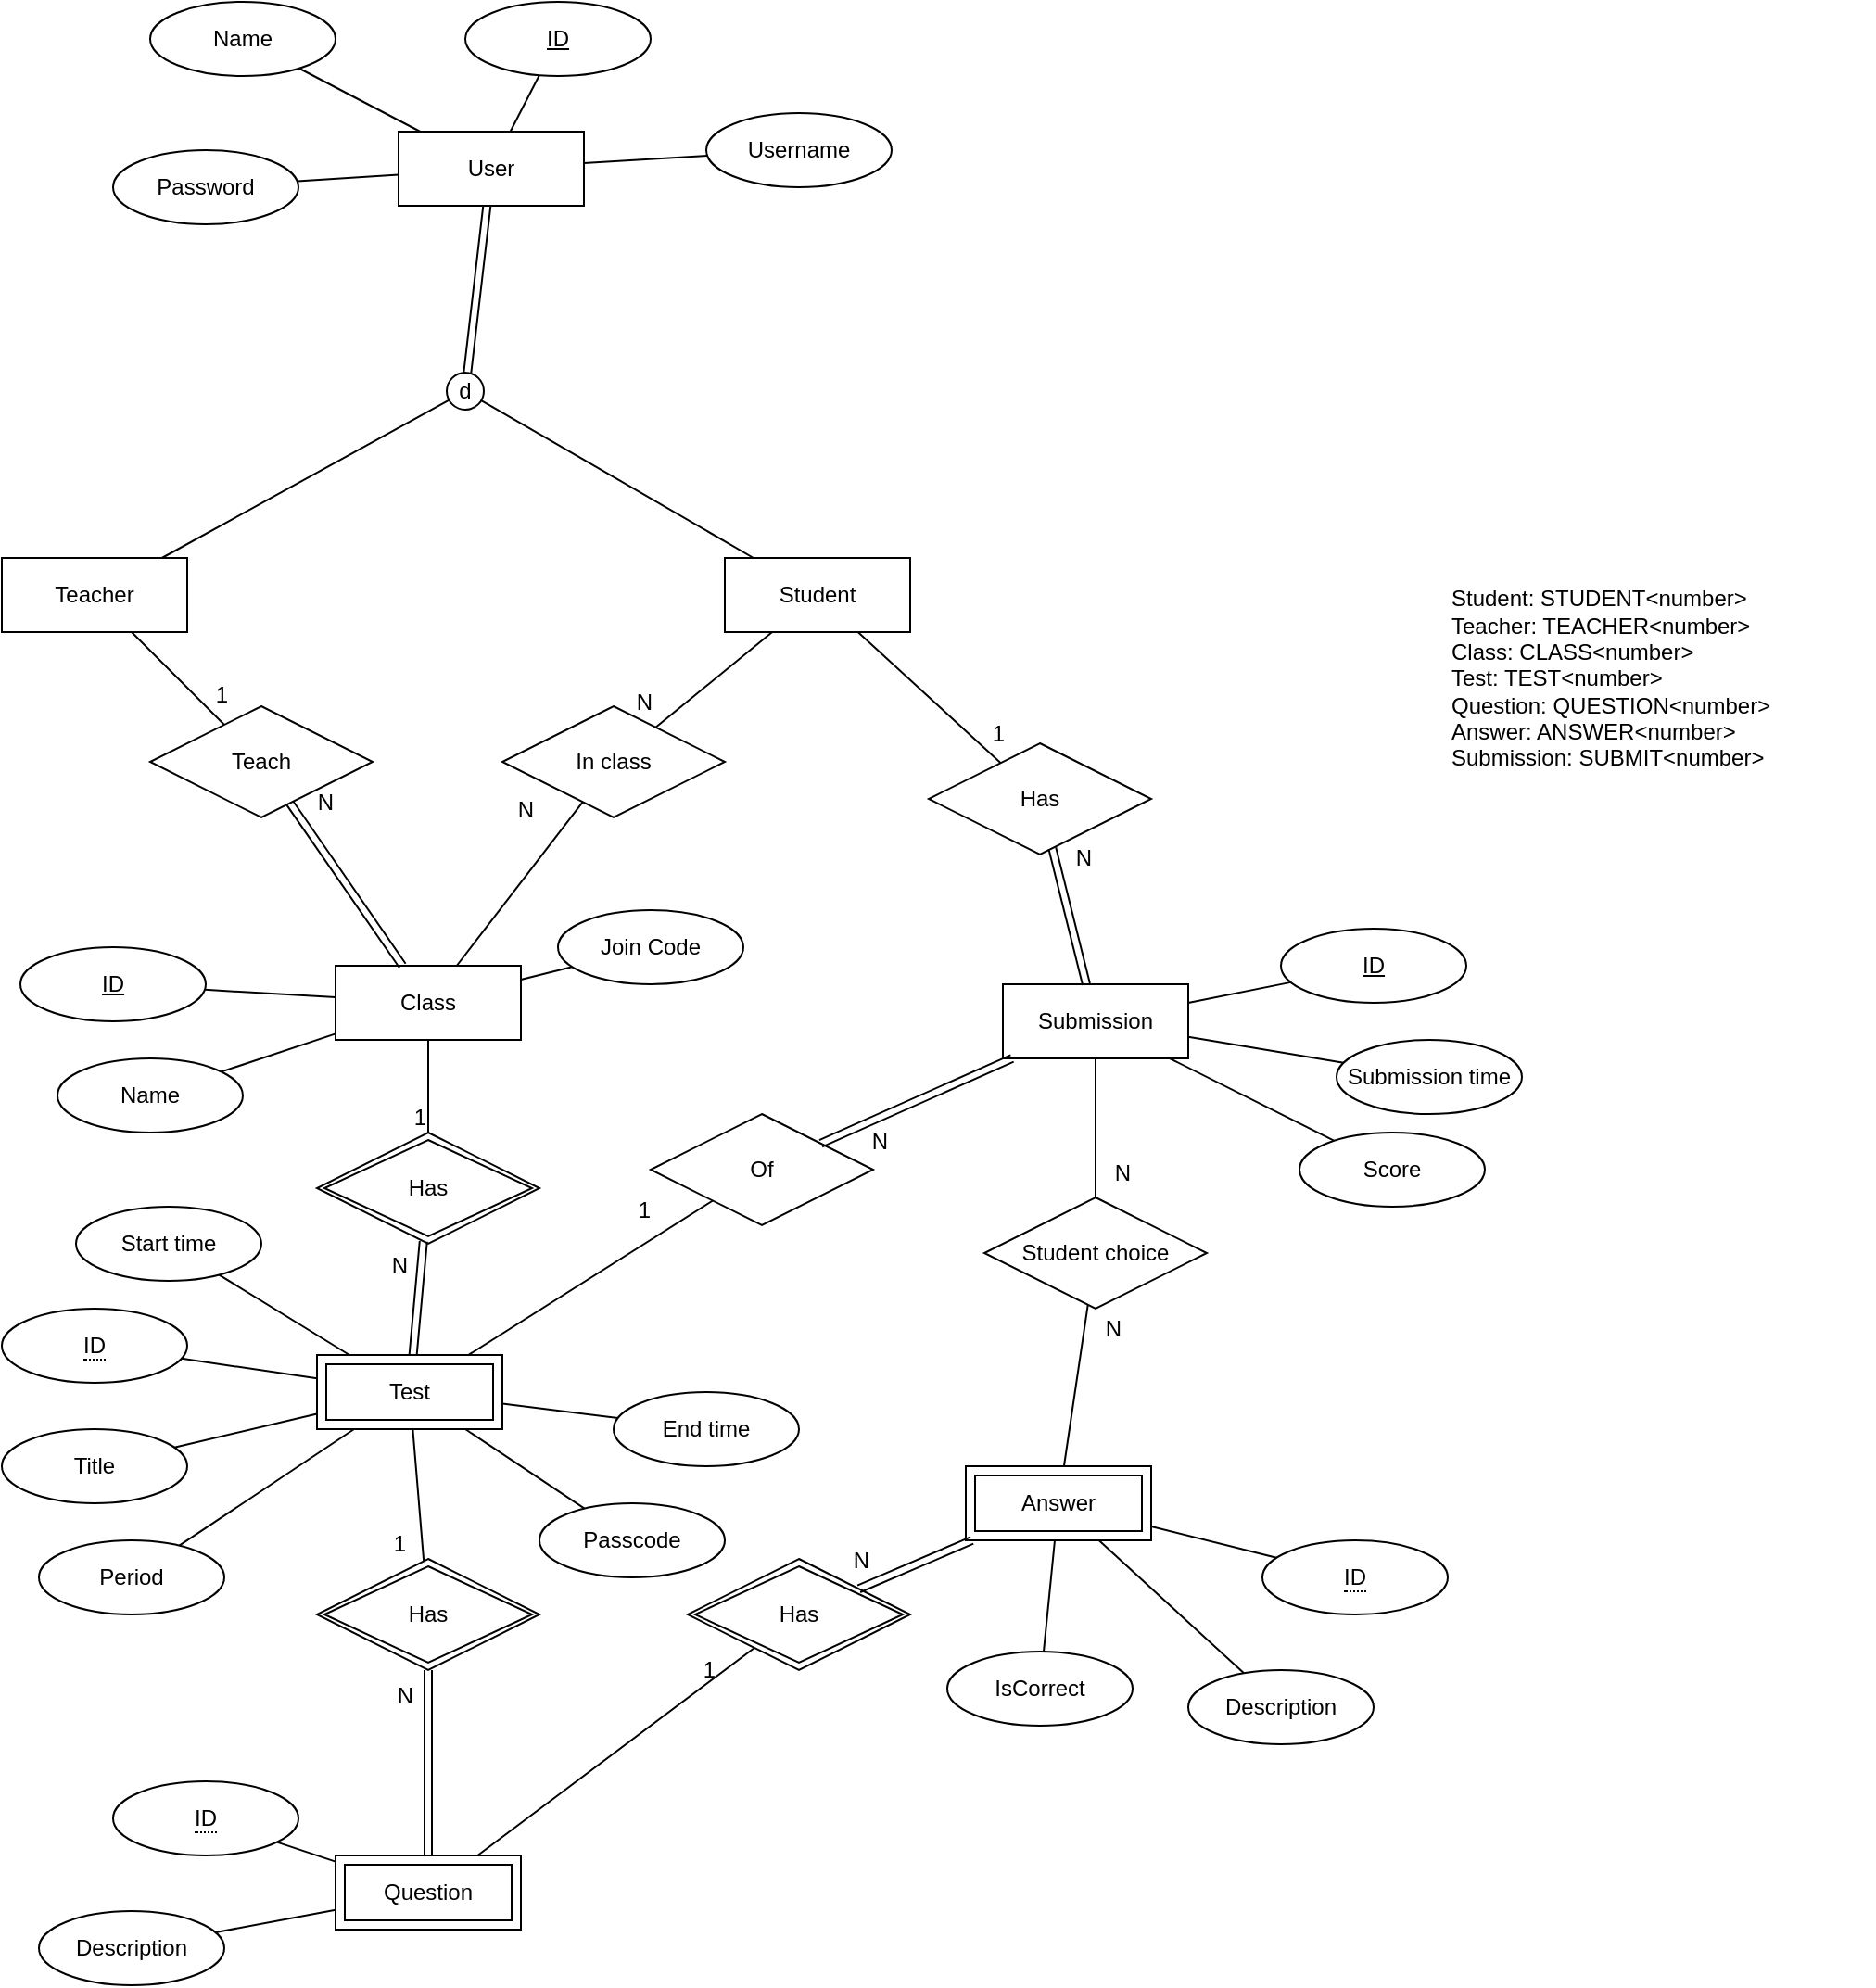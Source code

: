<mxfile version="22.1.0" type="google">
  <diagram name="Page-1" id="liRkgBR97R6HZM2QQmZx">
    <mxGraphModel grid="1" page="1" gridSize="10" guides="1" tooltips="1" connect="1" arrows="1" fold="1" pageScale="1" pageWidth="827" pageHeight="1169" math="0" shadow="0">
      <root>
        <mxCell id="0" />
        <mxCell id="1" parent="0" />
        <mxCell id="hGEJ_rP9lvM_vHhC3qoH-1" value="Teacher" style="whiteSpace=wrap;html=1;align=center;" vertex="1" parent="1">
          <mxGeometry x="100" y="160" width="100" height="40" as="geometry" />
        </mxCell>
        <mxCell id="hGEJ_rP9lvM_vHhC3qoH-2" value="Student" style="whiteSpace=wrap;html=1;align=center;" vertex="1" parent="1">
          <mxGeometry x="490" y="160" width="100" height="40" as="geometry" />
        </mxCell>
        <mxCell id="hGEJ_rP9lvM_vHhC3qoH-3" value="Class" style="whiteSpace=wrap;html=1;align=center;" vertex="1" parent="1">
          <mxGeometry x="280" y="380" width="100" height="40" as="geometry" />
        </mxCell>
        <mxCell id="hGEJ_rP9lvM_vHhC3qoH-4" value="Test" style="shape=ext;margin=3;double=1;whiteSpace=wrap;html=1;align=center;" vertex="1" parent="1">
          <mxGeometry x="270" y="590" width="100" height="40" as="geometry" />
        </mxCell>
        <mxCell id="hGEJ_rP9lvM_vHhC3qoH-5" value="Question" style="shape=ext;margin=3;double=1;whiteSpace=wrap;html=1;align=center;" vertex="1" parent="1">
          <mxGeometry x="280" y="860" width="100" height="40" as="geometry" />
        </mxCell>
        <mxCell id="hGEJ_rP9lvM_vHhC3qoH-6" value="Answer" style="shape=ext;margin=3;double=1;whiteSpace=wrap;html=1;align=center;" vertex="1" parent="1">
          <mxGeometry x="620" y="650" width="100" height="40" as="geometry" />
        </mxCell>
        <mxCell id="hGEJ_rP9lvM_vHhC3qoH-9" value="Has" style="shape=rhombus;double=1;perimeter=rhombusPerimeter;whiteSpace=wrap;html=1;align=center;" vertex="1" parent="1">
          <mxGeometry x="270" y="470" width="120" height="60" as="geometry" />
        </mxCell>
        <mxCell id="hGEJ_rP9lvM_vHhC3qoH-12" value="" style="shape=link;html=1;rounded=0;" edge="1" parent="1" source="hGEJ_rP9lvM_vHhC3qoH-4" target="hGEJ_rP9lvM_vHhC3qoH-9">
          <mxGeometry relative="1" as="geometry">
            <mxPoint x="300" y="540" as="sourcePoint" />
            <mxPoint x="460" y="540" as="targetPoint" />
          </mxGeometry>
        </mxCell>
        <mxCell id="hGEJ_rP9lvM_vHhC3qoH-13" value="N" style="resizable=0;html=1;whiteSpace=wrap;align=right;verticalAlign=bottom;" connectable="0" vertex="1" parent="hGEJ_rP9lvM_vHhC3qoH-12">
          <mxGeometry x="1" relative="1" as="geometry">
            <mxPoint x="-7" y="22" as="offset" />
          </mxGeometry>
        </mxCell>
        <mxCell id="hGEJ_rP9lvM_vHhC3qoH-14" value="Has" style="shape=rhombus;double=1;perimeter=rhombusPerimeter;whiteSpace=wrap;html=1;align=center;" vertex="1" parent="1">
          <mxGeometry x="270" y="700" width="120" height="60" as="geometry" />
        </mxCell>
        <mxCell id="hGEJ_rP9lvM_vHhC3qoH-15" value="" style="shape=link;html=1;rounded=0;" edge="1" parent="1" source="hGEJ_rP9lvM_vHhC3qoH-5" target="hGEJ_rP9lvM_vHhC3qoH-14">
          <mxGeometry relative="1" as="geometry">
            <mxPoint x="332" y="600" as="sourcePoint" />
            <mxPoint x="337" y="539" as="targetPoint" />
          </mxGeometry>
        </mxCell>
        <mxCell id="hGEJ_rP9lvM_vHhC3qoH-16" value="N" style="resizable=0;html=1;whiteSpace=wrap;align=right;verticalAlign=bottom;" connectable="0" vertex="1" parent="hGEJ_rP9lvM_vHhC3qoH-15">
          <mxGeometry x="1" relative="1" as="geometry">
            <mxPoint x="-7" y="22" as="offset" />
          </mxGeometry>
        </mxCell>
        <mxCell id="hGEJ_rP9lvM_vHhC3qoH-17" value="" style="endArrow=none;html=1;rounded=0;" edge="1" parent="1" source="hGEJ_rP9lvM_vHhC3qoH-3" target="hGEJ_rP9lvM_vHhC3qoH-9">
          <mxGeometry relative="1" as="geometry">
            <mxPoint x="300" y="540" as="sourcePoint" />
            <mxPoint x="460" y="540" as="targetPoint" />
          </mxGeometry>
        </mxCell>
        <mxCell id="hGEJ_rP9lvM_vHhC3qoH-18" value="1" style="resizable=0;html=1;whiteSpace=wrap;align=right;verticalAlign=bottom;" connectable="0" vertex="1" parent="hGEJ_rP9lvM_vHhC3qoH-17">
          <mxGeometry x="1" relative="1" as="geometry" />
        </mxCell>
        <mxCell id="hGEJ_rP9lvM_vHhC3qoH-19" value="" style="endArrow=none;html=1;rounded=0;" edge="1" parent="1" source="hGEJ_rP9lvM_vHhC3qoH-4" target="hGEJ_rP9lvM_vHhC3qoH-14">
          <mxGeometry relative="1" as="geometry">
            <mxPoint x="340" y="430" as="sourcePoint" />
            <mxPoint x="340" y="480" as="targetPoint" />
          </mxGeometry>
        </mxCell>
        <mxCell id="hGEJ_rP9lvM_vHhC3qoH-20" value="1" style="resizable=0;html=1;whiteSpace=wrap;align=right;verticalAlign=bottom;" connectable="0" vertex="1" parent="hGEJ_rP9lvM_vHhC3qoH-19">
          <mxGeometry x="1" relative="1" as="geometry">
            <mxPoint x="-8" y="-1" as="offset" />
          </mxGeometry>
        </mxCell>
        <mxCell id="hGEJ_rP9lvM_vHhC3qoH-21" value="Has" style="shape=rhombus;double=1;perimeter=rhombusPerimeter;whiteSpace=wrap;html=1;align=center;" vertex="1" parent="1">
          <mxGeometry x="470" y="700" width="120" height="60" as="geometry" />
        </mxCell>
        <mxCell id="hGEJ_rP9lvM_vHhC3qoH-22" value="" style="endArrow=none;html=1;rounded=0;" edge="1" parent="1" source="hGEJ_rP9lvM_vHhC3qoH-5" target="hGEJ_rP9lvM_vHhC3qoH-21">
          <mxGeometry relative="1" as="geometry">
            <mxPoint x="332" y="640" as="sourcePoint" />
            <mxPoint x="338" y="711" as="targetPoint" />
          </mxGeometry>
        </mxCell>
        <mxCell id="hGEJ_rP9lvM_vHhC3qoH-23" value="1" style="resizable=0;html=1;whiteSpace=wrap;align=right;verticalAlign=bottom;" connectable="0" vertex="1" parent="hGEJ_rP9lvM_vHhC3qoH-22">
          <mxGeometry x="1" relative="1" as="geometry">
            <mxPoint x="-19" y="20" as="offset" />
          </mxGeometry>
        </mxCell>
        <mxCell id="hGEJ_rP9lvM_vHhC3qoH-24" value="" style="shape=link;html=1;rounded=0;" edge="1" parent="1" source="hGEJ_rP9lvM_vHhC3qoH-6" target="hGEJ_rP9lvM_vHhC3qoH-21">
          <mxGeometry relative="1" as="geometry">
            <mxPoint x="340" y="870" as="sourcePoint" />
            <mxPoint x="340" y="770" as="targetPoint" />
          </mxGeometry>
        </mxCell>
        <mxCell id="hGEJ_rP9lvM_vHhC3qoH-25" value="N" style="resizable=0;html=1;whiteSpace=wrap;align=right;verticalAlign=bottom;" connectable="0" vertex="1" parent="hGEJ_rP9lvM_vHhC3qoH-24">
          <mxGeometry x="1" relative="1" as="geometry">
            <mxPoint x="7" y="-7" as="offset" />
          </mxGeometry>
        </mxCell>
        <mxCell id="hGEJ_rP9lvM_vHhC3qoH-26" value="&lt;span style=&quot;border-bottom: 1px dotted&quot;&gt;ID&lt;/span&gt;" style="ellipse;whiteSpace=wrap;html=1;align=center;" vertex="1" parent="1">
          <mxGeometry x="780" y="690" width="100" height="40" as="geometry" />
        </mxCell>
        <mxCell id="hGEJ_rP9lvM_vHhC3qoH-27" value="Description" style="ellipse;whiteSpace=wrap;html=1;align=center;" vertex="1" parent="1">
          <mxGeometry x="740" y="760" width="100" height="40" as="geometry" />
        </mxCell>
        <mxCell id="hGEJ_rP9lvM_vHhC3qoH-28" value="IsCorrect" style="ellipse;whiteSpace=wrap;html=1;align=center;" vertex="1" parent="1">
          <mxGeometry x="610" y="750" width="100" height="40" as="geometry" />
        </mxCell>
        <mxCell id="hGEJ_rP9lvM_vHhC3qoH-30" value="" style="endArrow=none;html=1;rounded=0;" edge="1" parent="1" source="hGEJ_rP9lvM_vHhC3qoH-6" target="hGEJ_rP9lvM_vHhC3qoH-26">
          <mxGeometry width="50" height="50" relative="1" as="geometry">
            <mxPoint x="577.33" y="675.22" as="sourcePoint" />
            <mxPoint x="620.003" y="560.004" as="targetPoint" />
          </mxGeometry>
        </mxCell>
        <mxCell id="hGEJ_rP9lvM_vHhC3qoH-31" value="" style="endArrow=none;html=1;rounded=0;" edge="1" parent="1" source="hGEJ_rP9lvM_vHhC3qoH-6" target="hGEJ_rP9lvM_vHhC3qoH-27">
          <mxGeometry width="50" height="50" relative="1" as="geometry">
            <mxPoint x="669" y="660" as="sourcePoint" />
            <mxPoint x="631" y="594" as="targetPoint" />
          </mxGeometry>
        </mxCell>
        <mxCell id="hGEJ_rP9lvM_vHhC3qoH-32" value="" style="endArrow=none;html=1;rounded=0;" edge="1" parent="1" source="hGEJ_rP9lvM_vHhC3qoH-6" target="hGEJ_rP9lvM_vHhC3qoH-28">
          <mxGeometry width="50" height="50" relative="1" as="geometry">
            <mxPoint x="693" y="660" as="sourcePoint" />
            <mxPoint x="727" y="609" as="targetPoint" />
          </mxGeometry>
        </mxCell>
        <mxCell id="hGEJ_rP9lvM_vHhC3qoH-33" value="&lt;span style=&quot;border-bottom: 1px dotted&quot;&gt;ID&lt;/span&gt;" style="ellipse;whiteSpace=wrap;html=1;align=center;" vertex="1" parent="1">
          <mxGeometry x="160" y="820" width="100" height="40" as="geometry" />
        </mxCell>
        <mxCell id="hGEJ_rP9lvM_vHhC3qoH-34" value="Description" style="ellipse;whiteSpace=wrap;html=1;align=center;" vertex="1" parent="1">
          <mxGeometry x="120" y="890" width="100" height="40" as="geometry" />
        </mxCell>
        <mxCell id="hGEJ_rP9lvM_vHhC3qoH-35" value="" style="endArrow=none;html=1;rounded=0;" edge="1" parent="1" source="hGEJ_rP9lvM_vHhC3qoH-5" target="hGEJ_rP9lvM_vHhC3qoH-34">
          <mxGeometry width="50" height="50" relative="1" as="geometry">
            <mxPoint x="669" y="660" as="sourcePoint" />
            <mxPoint x="631" y="594" as="targetPoint" />
          </mxGeometry>
        </mxCell>
        <mxCell id="hGEJ_rP9lvM_vHhC3qoH-36" value="" style="endArrow=none;html=1;rounded=0;" edge="1" parent="1" source="hGEJ_rP9lvM_vHhC3qoH-5" target="hGEJ_rP9lvM_vHhC3qoH-33">
          <mxGeometry width="50" height="50" relative="1" as="geometry">
            <mxPoint x="290" y="899" as="sourcePoint" />
            <mxPoint x="225" y="912" as="targetPoint" />
          </mxGeometry>
        </mxCell>
        <mxCell id="hGEJ_rP9lvM_vHhC3qoH-38" value="Title" style="ellipse;whiteSpace=wrap;html=1;align=center;" vertex="1" parent="1">
          <mxGeometry x="100" y="630" width="100" height="40" as="geometry" />
        </mxCell>
        <mxCell id="hGEJ_rP9lvM_vHhC3qoH-39" value="&lt;span style=&quot;border-bottom: 1px dotted&quot;&gt;ID&lt;/span&gt;" style="ellipse;whiteSpace=wrap;html=1;align=center;" vertex="1" parent="1">
          <mxGeometry x="100" y="565" width="100" height="40" as="geometry" />
        </mxCell>
        <mxCell id="hGEJ_rP9lvM_vHhC3qoH-41" value="" style="endArrow=none;html=1;rounded=0;" edge="1" parent="1" source="hGEJ_rP9lvM_vHhC3qoH-4" target="hGEJ_rP9lvM_vHhC3qoH-38">
          <mxGeometry width="50" height="50" relative="1" as="geometry">
            <mxPoint x="290" y="873" as="sourcePoint" />
            <mxPoint x="258" y="863" as="targetPoint" />
          </mxGeometry>
        </mxCell>
        <mxCell id="hGEJ_rP9lvM_vHhC3qoH-42" value="" style="endArrow=none;html=1;rounded=0;" edge="1" parent="1" source="hGEJ_rP9lvM_vHhC3qoH-4" target="hGEJ_rP9lvM_vHhC3qoH-39">
          <mxGeometry width="50" height="50" relative="1" as="geometry">
            <mxPoint x="280" y="632" as="sourcePoint" />
            <mxPoint x="203" y="650" as="targetPoint" />
          </mxGeometry>
        </mxCell>
        <mxCell id="hGEJ_rP9lvM_vHhC3qoH-43" value="ID" style="ellipse;whiteSpace=wrap;html=1;align=center;fontStyle=4;" vertex="1" parent="1">
          <mxGeometry x="110" y="370" width="100" height="40" as="geometry" />
        </mxCell>
        <mxCell id="hGEJ_rP9lvM_vHhC3qoH-44" value="Name" style="ellipse;whiteSpace=wrap;html=1;align=center;" vertex="1" parent="1">
          <mxGeometry x="130" y="430" width="100" height="40" as="geometry" />
        </mxCell>
        <mxCell id="hGEJ_rP9lvM_vHhC3qoH-45" value="Join Code" style="ellipse;whiteSpace=wrap;html=1;align=center;" vertex="1" parent="1">
          <mxGeometry x="400" y="350" width="100" height="40" as="geometry" />
        </mxCell>
        <mxCell id="hGEJ_rP9lvM_vHhC3qoH-46" value="" style="endArrow=none;html=1;rounded=0;" edge="1" parent="1" source="hGEJ_rP9lvM_vHhC3qoH-3" target="hGEJ_rP9lvM_vHhC3qoH-44">
          <mxGeometry width="50" height="50" relative="1" as="geometry">
            <mxPoint x="280" y="613" as="sourcePoint" />
            <mxPoint x="207" y="602" as="targetPoint" />
          </mxGeometry>
        </mxCell>
        <mxCell id="hGEJ_rP9lvM_vHhC3qoH-47" value="" style="endArrow=none;html=1;rounded=0;" edge="1" parent="1" source="hGEJ_rP9lvM_vHhC3qoH-3" target="hGEJ_rP9lvM_vHhC3qoH-43">
          <mxGeometry width="50" height="50" relative="1" as="geometry">
            <mxPoint x="290" y="427" as="sourcePoint" />
            <mxPoint x="198" y="457" as="targetPoint" />
          </mxGeometry>
        </mxCell>
        <mxCell id="hGEJ_rP9lvM_vHhC3qoH-48" value="" style="endArrow=none;html=1;rounded=0;" edge="1" parent="1" source="hGEJ_rP9lvM_vHhC3qoH-3" target="hGEJ_rP9lvM_vHhC3qoH-45">
          <mxGeometry width="50" height="50" relative="1" as="geometry">
            <mxPoint x="290" y="407" as="sourcePoint" />
            <mxPoint x="220" y="403" as="targetPoint" />
          </mxGeometry>
        </mxCell>
        <mxCell id="hGEJ_rP9lvM_vHhC3qoH-50" value="Teach" style="shape=rhombus;perimeter=rhombusPerimeter;whiteSpace=wrap;html=1;align=center;" vertex="1" parent="1">
          <mxGeometry x="180" y="240" width="120" height="60" as="geometry" />
        </mxCell>
        <mxCell id="hGEJ_rP9lvM_vHhC3qoH-51" value="In class" style="shape=rhombus;perimeter=rhombusPerimeter;whiteSpace=wrap;html=1;align=center;" vertex="1" parent="1">
          <mxGeometry x="370" y="240" width="120" height="60" as="geometry" />
        </mxCell>
        <mxCell id="hGEJ_rP9lvM_vHhC3qoH-52" value="" style="endArrow=none;html=1;rounded=0;" edge="1" parent="1" source="hGEJ_rP9lvM_vHhC3qoH-2" target="hGEJ_rP9lvM_vHhC3qoH-51">
          <mxGeometry relative="1" as="geometry">
            <mxPoint x="360" y="350" as="sourcePoint" />
            <mxPoint x="520" y="350" as="targetPoint" />
          </mxGeometry>
        </mxCell>
        <mxCell id="hGEJ_rP9lvM_vHhC3qoH-53" value="N" style="resizable=0;html=1;whiteSpace=wrap;align=right;verticalAlign=bottom;direction=south;" connectable="0" vertex="1" parent="hGEJ_rP9lvM_vHhC3qoH-52">
          <mxGeometry x="1" relative="1" as="geometry">
            <mxPoint y="-5" as="offset" />
          </mxGeometry>
        </mxCell>
        <mxCell id="hGEJ_rP9lvM_vHhC3qoH-57" value="" style="endArrow=none;html=1;rounded=0;" edge="1" parent="1" source="hGEJ_rP9lvM_vHhC3qoH-3" target="hGEJ_rP9lvM_vHhC3qoH-51">
          <mxGeometry relative="1" as="geometry">
            <mxPoint x="541" y="210" as="sourcePoint" />
            <mxPoint x="511" y="276" as="targetPoint" />
          </mxGeometry>
        </mxCell>
        <mxCell id="hGEJ_rP9lvM_vHhC3qoH-58" value="N" style="resizable=0;html=1;whiteSpace=wrap;align=right;verticalAlign=bottom;direction=south;" connectable="0" vertex="1" parent="hGEJ_rP9lvM_vHhC3qoH-57">
          <mxGeometry x="1" relative="1" as="geometry">
            <mxPoint x="-25" y="13" as="offset" />
          </mxGeometry>
        </mxCell>
        <mxCell id="hGEJ_rP9lvM_vHhC3qoH-61" value="" style="shape=link;html=1;rounded=0;" edge="1" parent="1" source="hGEJ_rP9lvM_vHhC3qoH-3" target="hGEJ_rP9lvM_vHhC3qoH-50">
          <mxGeometry relative="1" as="geometry">
            <mxPoint x="360" y="350" as="sourcePoint" />
            <mxPoint x="520" y="350" as="targetPoint" />
          </mxGeometry>
        </mxCell>
        <mxCell id="hGEJ_rP9lvM_vHhC3qoH-62" value="N" style="resizable=0;html=1;whiteSpace=wrap;align=right;verticalAlign=bottom;" connectable="0" vertex="1" parent="hGEJ_rP9lvM_vHhC3qoH-61">
          <mxGeometry x="1" relative="1" as="geometry">
            <mxPoint x="25" y="8" as="offset" />
          </mxGeometry>
        </mxCell>
        <mxCell id="hGEJ_rP9lvM_vHhC3qoH-64" value="" style="endArrow=none;html=1;rounded=0;" edge="1" parent="1" source="hGEJ_rP9lvM_vHhC3qoH-1" target="hGEJ_rP9lvM_vHhC3qoH-50">
          <mxGeometry relative="1" as="geometry">
            <mxPoint x="340" y="430" as="sourcePoint" />
            <mxPoint x="340" y="480" as="targetPoint" />
          </mxGeometry>
        </mxCell>
        <mxCell id="hGEJ_rP9lvM_vHhC3qoH-65" value="1" style="resizable=0;html=1;whiteSpace=wrap;align=right;verticalAlign=bottom;" connectable="0" vertex="1" parent="hGEJ_rP9lvM_vHhC3qoH-64">
          <mxGeometry x="1" relative="1" as="geometry">
            <mxPoint x="4" y="-7" as="offset" />
          </mxGeometry>
        </mxCell>
        <mxCell id="hGEJ_rP9lvM_vHhC3qoH-78" value="User" style="whiteSpace=wrap;html=1;align=center;" vertex="1" parent="1">
          <mxGeometry x="314" y="-70" width="100" height="40" as="geometry" />
        </mxCell>
        <mxCell id="hGEJ_rP9lvM_vHhC3qoH-79" value="ID" style="ellipse;whiteSpace=wrap;html=1;align=center;fontStyle=4;" vertex="1" parent="1">
          <mxGeometry x="350" y="-140" width="100" height="40" as="geometry" />
        </mxCell>
        <mxCell id="hGEJ_rP9lvM_vHhC3qoH-80" value="Name" style="ellipse;whiteSpace=wrap;html=1;align=center;" vertex="1" parent="1">
          <mxGeometry x="180" y="-140" width="100" height="40" as="geometry" />
        </mxCell>
        <mxCell id="hGEJ_rP9lvM_vHhC3qoH-81" value="Username" style="ellipse;whiteSpace=wrap;html=1;align=center;" vertex="1" parent="1">
          <mxGeometry x="480" y="-80" width="100" height="40" as="geometry" />
        </mxCell>
        <mxCell id="hGEJ_rP9lvM_vHhC3qoH-82" value="Password" style="ellipse;whiteSpace=wrap;html=1;align=center;" vertex="1" parent="1">
          <mxGeometry x="160" y="-60" width="100" height="40" as="geometry" />
        </mxCell>
        <mxCell id="hGEJ_rP9lvM_vHhC3qoH-83" value="" style="endArrow=none;html=1;rounded=0;" edge="1" parent="1" source="hGEJ_rP9lvM_vHhC3qoH-78" target="hGEJ_rP9lvM_vHhC3qoH-82">
          <mxGeometry width="50" height="50" relative="1" as="geometry">
            <mxPoint x="158" y="170" as="sourcePoint" />
            <mxPoint x="152" y="110" as="targetPoint" />
          </mxGeometry>
        </mxCell>
        <mxCell id="hGEJ_rP9lvM_vHhC3qoH-84" value="" style="endArrow=none;html=1;rounded=0;" edge="1" parent="1" source="hGEJ_rP9lvM_vHhC3qoH-78" target="hGEJ_rP9lvM_vHhC3qoH-80">
          <mxGeometry width="50" height="50" relative="1" as="geometry">
            <mxPoint x="340" y="-74" as="sourcePoint" />
            <mxPoint x="278" y="-66" as="targetPoint" />
          </mxGeometry>
        </mxCell>
        <mxCell id="hGEJ_rP9lvM_vHhC3qoH-85" value="" style="endArrow=none;html=1;rounded=0;" edge="1" parent="1" source="hGEJ_rP9lvM_vHhC3qoH-78" target="hGEJ_rP9lvM_vHhC3qoH-79">
          <mxGeometry width="50" height="50" relative="1" as="geometry">
            <mxPoint x="350" y="-100" as="sourcePoint" />
            <mxPoint x="281" y="-134" as="targetPoint" />
          </mxGeometry>
        </mxCell>
        <mxCell id="hGEJ_rP9lvM_vHhC3qoH-86" value="" style="endArrow=none;html=1;rounded=0;" edge="1" parent="1" source="hGEJ_rP9lvM_vHhC3qoH-78" target="hGEJ_rP9lvM_vHhC3qoH-81">
          <mxGeometry width="50" height="50" relative="1" as="geometry">
            <mxPoint x="382" y="-100" as="sourcePoint" />
            <mxPoint x="348" y="-180" as="targetPoint" />
          </mxGeometry>
        </mxCell>
        <mxCell id="hGEJ_rP9lvM_vHhC3qoH-87" value="d" style="ellipse;whiteSpace=wrap;html=1;aspect=fixed;" vertex="1" parent="1">
          <mxGeometry x="340" y="60" width="20" height="20" as="geometry" />
        </mxCell>
        <mxCell id="hGEJ_rP9lvM_vHhC3qoH-88" value="" style="shape=link;html=1;rounded=0;" edge="1" parent="1" source="hGEJ_rP9lvM_vHhC3qoH-78" target="hGEJ_rP9lvM_vHhC3qoH-87">
          <mxGeometry relative="1" as="geometry">
            <mxPoint x="360" y="-20" as="sourcePoint" />
            <mxPoint x="520" y="-20" as="targetPoint" />
          </mxGeometry>
        </mxCell>
        <mxCell id="hGEJ_rP9lvM_vHhC3qoH-90" value="" style="endArrow=none;html=1;rounded=0;" edge="1" parent="1" source="hGEJ_rP9lvM_vHhC3qoH-87" target="hGEJ_rP9lvM_vHhC3qoH-1">
          <mxGeometry relative="1" as="geometry">
            <mxPoint x="180" y="210" as="sourcePoint" />
            <mxPoint x="230" y="260" as="targetPoint" />
          </mxGeometry>
        </mxCell>
        <mxCell id="hGEJ_rP9lvM_vHhC3qoH-92" value="" style="endArrow=none;html=1;rounded=0;" edge="1" parent="1" source="hGEJ_rP9lvM_vHhC3qoH-87" target="hGEJ_rP9lvM_vHhC3qoH-2">
          <mxGeometry relative="1" as="geometry">
            <mxPoint x="372" y="46" as="sourcePoint" />
            <mxPoint x="189" y="170" as="targetPoint" />
          </mxGeometry>
        </mxCell>
        <mxCell id="hGEJ_rP9lvM_vHhC3qoH-94" value="Submission" style="whiteSpace=wrap;html=1;align=center;" vertex="1" parent="1">
          <mxGeometry x="640" y="390" width="100" height="40" as="geometry" />
        </mxCell>
        <mxCell id="hGEJ_rP9lvM_vHhC3qoH-95" value="Period" style="ellipse;whiteSpace=wrap;html=1;align=center;" vertex="1" parent="1">
          <mxGeometry x="120" y="690" width="100" height="40" as="geometry" />
        </mxCell>
        <mxCell id="hGEJ_rP9lvM_vHhC3qoH-96" value="Start time" style="ellipse;whiteSpace=wrap;html=1;align=center;" vertex="1" parent="1">
          <mxGeometry x="140" y="510" width="100" height="40" as="geometry" />
        </mxCell>
        <mxCell id="hGEJ_rP9lvM_vHhC3qoH-97" value="End time" style="ellipse;whiteSpace=wrap;html=1;align=center;" vertex="1" parent="1">
          <mxGeometry x="430" y="610" width="100" height="40" as="geometry" />
        </mxCell>
        <mxCell id="hGEJ_rP9lvM_vHhC3qoH-98" value="Passcode" style="ellipse;whiteSpace=wrap;html=1;align=center;" vertex="1" parent="1">
          <mxGeometry x="390" y="670" width="100" height="40" as="geometry" />
        </mxCell>
        <mxCell id="hGEJ_rP9lvM_vHhC3qoH-99" value="" style="endArrow=none;html=1;rounded=0;" edge="1" parent="1" source="hGEJ_rP9lvM_vHhC3qoH-4" target="hGEJ_rP9lvM_vHhC3qoH-95">
          <mxGeometry width="50" height="50" relative="1" as="geometry">
            <mxPoint x="280" y="632" as="sourcePoint" />
            <mxPoint x="203" y="650" as="targetPoint" />
          </mxGeometry>
        </mxCell>
        <mxCell id="hGEJ_rP9lvM_vHhC3qoH-100" value="" style="endArrow=none;html=1;rounded=0;" edge="1" parent="1" source="hGEJ_rP9lvM_vHhC3qoH-4" target="hGEJ_rP9lvM_vHhC3qoH-98">
          <mxGeometry width="50" height="50" relative="1" as="geometry">
            <mxPoint x="300" y="640" as="sourcePoint" />
            <mxPoint x="206" y="703" as="targetPoint" />
          </mxGeometry>
        </mxCell>
        <mxCell id="hGEJ_rP9lvM_vHhC3qoH-101" value="" style="endArrow=none;html=1;rounded=0;" edge="1" parent="1" source="hGEJ_rP9lvM_vHhC3qoH-4" target="hGEJ_rP9lvM_vHhC3qoH-97">
          <mxGeometry width="50" height="50" relative="1" as="geometry">
            <mxPoint x="378" y="640" as="sourcePoint" />
            <mxPoint x="439" y="666" as="targetPoint" />
          </mxGeometry>
        </mxCell>
        <mxCell id="hGEJ_rP9lvM_vHhC3qoH-102" value="" style="endArrow=none;html=1;rounded=0;" edge="1" parent="1" source="hGEJ_rP9lvM_vHhC3qoH-4" target="hGEJ_rP9lvM_vHhC3qoH-96">
          <mxGeometry width="50" height="50" relative="1" as="geometry">
            <mxPoint x="380" y="620" as="sourcePoint" />
            <mxPoint x="440" y="620" as="targetPoint" />
          </mxGeometry>
        </mxCell>
        <mxCell id="hGEJ_rP9lvM_vHhC3qoH-104" value="ID" style="ellipse;whiteSpace=wrap;html=1;align=center;fontStyle=4;" vertex="1" parent="1">
          <mxGeometry x="790" y="360" width="100" height="40" as="geometry" />
        </mxCell>
        <mxCell id="hGEJ_rP9lvM_vHhC3qoH-105" value="" style="endArrow=none;html=1;rounded=0;" edge="1" parent="1" source="hGEJ_rP9lvM_vHhC3qoH-104" target="hGEJ_rP9lvM_vHhC3qoH-94">
          <mxGeometry width="50" height="50" relative="1" as="geometry">
            <mxPoint x="290" y="407" as="sourcePoint" />
            <mxPoint x="220" y="403" as="targetPoint" />
          </mxGeometry>
        </mxCell>
        <mxCell id="hGEJ_rP9lvM_vHhC3qoH-106" value="Submission time" style="ellipse;whiteSpace=wrap;html=1;align=center;" vertex="1" parent="1">
          <mxGeometry x="820" y="420" width="100" height="40" as="geometry" />
        </mxCell>
        <mxCell id="hGEJ_rP9lvM_vHhC3qoH-107" value="" style="endArrow=none;html=1;rounded=0;" edge="1" parent="1" source="hGEJ_rP9lvM_vHhC3qoH-106" target="hGEJ_rP9lvM_vHhC3qoH-94">
          <mxGeometry width="50" height="50" relative="1" as="geometry">
            <mxPoint x="805" y="399" as="sourcePoint" />
            <mxPoint x="750" y="410" as="targetPoint" />
          </mxGeometry>
        </mxCell>
        <mxCell id="hGEJ_rP9lvM_vHhC3qoH-108" value="Has" style="shape=rhombus;perimeter=rhombusPerimeter;whiteSpace=wrap;html=1;align=center;" vertex="1" parent="1">
          <mxGeometry x="600" y="260" width="120" height="60" as="geometry" />
        </mxCell>
        <mxCell id="hGEJ_rP9lvM_vHhC3qoH-111" value="" style="endArrow=none;html=1;rounded=0;" edge="1" parent="1" source="hGEJ_rP9lvM_vHhC3qoH-2" target="hGEJ_rP9lvM_vHhC3qoH-108">
          <mxGeometry relative="1" as="geometry">
            <mxPoint x="180" y="210" as="sourcePoint" />
            <mxPoint x="230" y="260" as="targetPoint" />
          </mxGeometry>
        </mxCell>
        <mxCell id="hGEJ_rP9lvM_vHhC3qoH-112" value="1" style="resizable=0;html=1;whiteSpace=wrap;align=right;verticalAlign=bottom;" connectable="0" vertex="1" parent="hGEJ_rP9lvM_vHhC3qoH-111">
          <mxGeometry x="1" relative="1" as="geometry">
            <mxPoint x="4" y="-7" as="offset" />
          </mxGeometry>
        </mxCell>
        <mxCell id="hGEJ_rP9lvM_vHhC3qoH-113" value="Of" style="shape=rhombus;perimeter=rhombusPerimeter;whiteSpace=wrap;html=1;align=center;" vertex="1" parent="1">
          <mxGeometry x="450" y="460" width="120" height="60" as="geometry" />
        </mxCell>
        <mxCell id="hGEJ_rP9lvM_vHhC3qoH-116" value="" style="endArrow=none;html=1;rounded=0;" edge="1" parent="1" source="hGEJ_rP9lvM_vHhC3qoH-4" target="hGEJ_rP9lvM_vHhC3qoH-113">
          <mxGeometry relative="1" as="geometry">
            <mxPoint x="572" y="210" as="sourcePoint" />
            <mxPoint x="649" y="281" as="targetPoint" />
          </mxGeometry>
        </mxCell>
        <mxCell id="hGEJ_rP9lvM_vHhC3qoH-117" value="1" style="resizable=0;html=1;whiteSpace=wrap;align=right;verticalAlign=bottom;" connectable="0" vertex="1" parent="hGEJ_rP9lvM_vHhC3qoH-116">
          <mxGeometry x="1" relative="1" as="geometry">
            <mxPoint x="-32" y="14" as="offset" />
          </mxGeometry>
        </mxCell>
        <mxCell id="hGEJ_rP9lvM_vHhC3qoH-118" value="Score" style="ellipse;whiteSpace=wrap;html=1;align=center;" vertex="1" parent="1">
          <mxGeometry x="800" y="470" width="100" height="40" as="geometry" />
        </mxCell>
        <mxCell id="hGEJ_rP9lvM_vHhC3qoH-119" value="" style="endArrow=none;html=1;rounded=0;" edge="1" parent="1" source="hGEJ_rP9lvM_vHhC3qoH-118" target="hGEJ_rP9lvM_vHhC3qoH-94">
          <mxGeometry width="50" height="50" relative="1" as="geometry">
            <mxPoint x="822" y="434" as="sourcePoint" />
            <mxPoint x="750" y="426" as="targetPoint" />
          </mxGeometry>
        </mxCell>
        <mxCell id="hGEJ_rP9lvM_vHhC3qoH-120" value="Student choice" style="shape=rhombus;perimeter=rhombusPerimeter;whiteSpace=wrap;html=1;align=center;" vertex="1" parent="1">
          <mxGeometry x="630" y="505" width="120" height="60" as="geometry" />
        </mxCell>
        <mxCell id="hGEJ_rP9lvM_vHhC3qoH-121" value="" style="endArrow=none;html=1;rounded=0;" edge="1" parent="1" source="hGEJ_rP9lvM_vHhC3qoH-94" target="hGEJ_rP9lvM_vHhC3qoH-120">
          <mxGeometry relative="1" as="geometry">
            <mxPoint x="655" y="440" as="sourcePoint" />
            <mxPoint x="552" y="486" as="targetPoint" />
          </mxGeometry>
        </mxCell>
        <mxCell id="hGEJ_rP9lvM_vHhC3qoH-122" value="N" style="resizable=0;html=1;whiteSpace=wrap;align=right;verticalAlign=bottom;direction=south;" connectable="0" vertex="1" parent="hGEJ_rP9lvM_vHhC3qoH-121">
          <mxGeometry x="1" relative="1" as="geometry">
            <mxPoint x="20" y="-5" as="offset" />
          </mxGeometry>
        </mxCell>
        <mxCell id="hGEJ_rP9lvM_vHhC3qoH-123" value="" style="endArrow=none;html=1;rounded=0;" edge="1" parent="1" source="hGEJ_rP9lvM_vHhC3qoH-6" target="hGEJ_rP9lvM_vHhC3qoH-120">
          <mxGeometry relative="1" as="geometry">
            <mxPoint x="700" y="440" as="sourcePoint" />
            <mxPoint x="780" y="610" as="targetPoint" />
          </mxGeometry>
        </mxCell>
        <mxCell id="hGEJ_rP9lvM_vHhC3qoH-124" value="N" style="resizable=0;html=1;whiteSpace=wrap;align=right;verticalAlign=bottom;direction=south;" connectable="0" vertex="1" parent="hGEJ_rP9lvM_vHhC3qoH-123">
          <mxGeometry x="1" relative="1" as="geometry">
            <mxPoint x="20" y="22" as="offset" />
          </mxGeometry>
        </mxCell>
        <mxCell id="whyt7Ld5CJliq4HAIPWT-1" value="" style="shape=link;html=1;rounded=0;" edge="1" parent="1" source="hGEJ_rP9lvM_vHhC3qoH-94" target="hGEJ_rP9lvM_vHhC3qoH-108">
          <mxGeometry relative="1" as="geometry">
            <mxPoint x="326" y="390" as="sourcePoint" />
            <mxPoint x="265" y="302" as="targetPoint" />
          </mxGeometry>
        </mxCell>
        <mxCell id="whyt7Ld5CJliq4HAIPWT-2" value="N" style="resizable=0;html=1;whiteSpace=wrap;align=right;verticalAlign=bottom;" connectable="0" vertex="1" parent="whyt7Ld5CJliq4HAIPWT-1">
          <mxGeometry x="1" relative="1" as="geometry">
            <mxPoint x="23" y="14" as="offset" />
          </mxGeometry>
        </mxCell>
        <mxCell id="whyt7Ld5CJliq4HAIPWT-3" value="" style="shape=link;html=1;rounded=0;" edge="1" parent="1" source="hGEJ_rP9lvM_vHhC3qoH-94" target="hGEJ_rP9lvM_vHhC3qoH-113">
          <mxGeometry relative="1" as="geometry">
            <mxPoint x="695" y="400" as="sourcePoint" />
            <mxPoint x="677" y="327" as="targetPoint" />
          </mxGeometry>
        </mxCell>
        <mxCell id="whyt7Ld5CJliq4HAIPWT-4" value="N" style="resizable=0;html=1;whiteSpace=wrap;align=right;verticalAlign=bottom;" connectable="0" vertex="1" parent="whyt7Ld5CJliq4HAIPWT-3">
          <mxGeometry x="1" relative="1" as="geometry">
            <mxPoint x="38" y="8" as="offset" />
          </mxGeometry>
        </mxCell>
        <mxCell id="OsdUMqK9o-HB7LL2RfPn-1" value="Student: STUDENT&amp;lt;number&amp;gt;&lt;br&gt;Teacher: TEACHER&amp;lt;number&amp;gt;&lt;br&gt;Class: CLASS&amp;lt;number&amp;gt;&lt;br&gt;Test: TEST&amp;lt;number&amp;gt;&lt;br&gt;Question: QUESTION&amp;lt;number&amp;gt;&lt;br&gt;Answer: ANSWER&amp;lt;number&amp;gt;&lt;br&gt;Submission: SUBMIT&amp;lt;number&amp;gt;" style="text;html=1;strokeColor=none;fillColor=none;align=left;verticalAlign=middle;whiteSpace=wrap;rounded=0;" vertex="1" parent="1">
          <mxGeometry x="880" y="170" width="230" height="110" as="geometry" />
        </mxCell>
      </root>
    </mxGraphModel>
  </diagram>
</mxfile>
